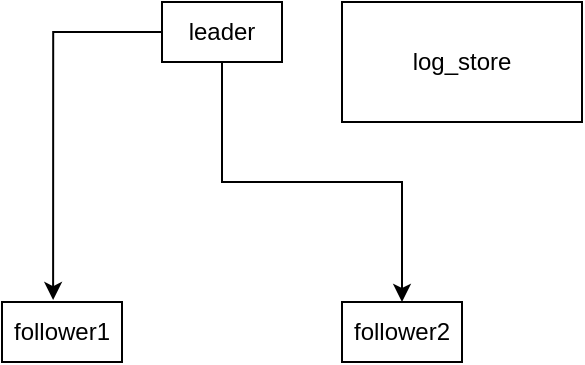 <mxfile version="24.9.1">
  <diagram name="第 1 页" id="nulMviRTPs5Si6troeQf">
    <mxGraphModel dx="819" dy="441" grid="1" gridSize="10" guides="1" tooltips="1" connect="1" arrows="1" fold="1" page="1" pageScale="1" pageWidth="827" pageHeight="1169" math="0" shadow="0">
      <root>
        <mxCell id="0" />
        <mxCell id="1" parent="0" />
        <mxCell id="gCOobaD49bbWJKm9SWQu-6" style="edgeStyle=orthogonalEdgeStyle;rounded=0;orthogonalLoop=1;jettySize=auto;html=1;exitX=0.5;exitY=1;exitDx=0;exitDy=0;entryX=0.5;entryY=0;entryDx=0;entryDy=0;" edge="1" parent="1" source="gCOobaD49bbWJKm9SWQu-1" target="gCOobaD49bbWJKm9SWQu-4">
          <mxGeometry relative="1" as="geometry" />
        </mxCell>
        <mxCell id="gCOobaD49bbWJKm9SWQu-1" value="leader" style="rounded=0;whiteSpace=wrap;html=1;" vertex="1" parent="1">
          <mxGeometry x="160" y="210" width="60" height="30" as="geometry" />
        </mxCell>
        <mxCell id="gCOobaD49bbWJKm9SWQu-2" value="log_store" style="rounded=0;whiteSpace=wrap;html=1;" vertex="1" parent="1">
          <mxGeometry x="250" y="210" width="120" height="60" as="geometry" />
        </mxCell>
        <mxCell id="gCOobaD49bbWJKm9SWQu-3" value="follower1" style="rounded=0;whiteSpace=wrap;html=1;" vertex="1" parent="1">
          <mxGeometry x="80" y="360" width="60" height="30" as="geometry" />
        </mxCell>
        <mxCell id="gCOobaD49bbWJKm9SWQu-4" value="follower2" style="rounded=0;whiteSpace=wrap;html=1;" vertex="1" parent="1">
          <mxGeometry x="250" y="360" width="60" height="30" as="geometry" />
        </mxCell>
        <mxCell id="gCOobaD49bbWJKm9SWQu-5" style="edgeStyle=orthogonalEdgeStyle;rounded=0;orthogonalLoop=1;jettySize=auto;html=1;entryX=0.426;entryY=-0.033;entryDx=0;entryDy=0;entryPerimeter=0;" edge="1" parent="1" source="gCOobaD49bbWJKm9SWQu-1" target="gCOobaD49bbWJKm9SWQu-3">
          <mxGeometry relative="1" as="geometry" />
        </mxCell>
      </root>
    </mxGraphModel>
  </diagram>
</mxfile>
